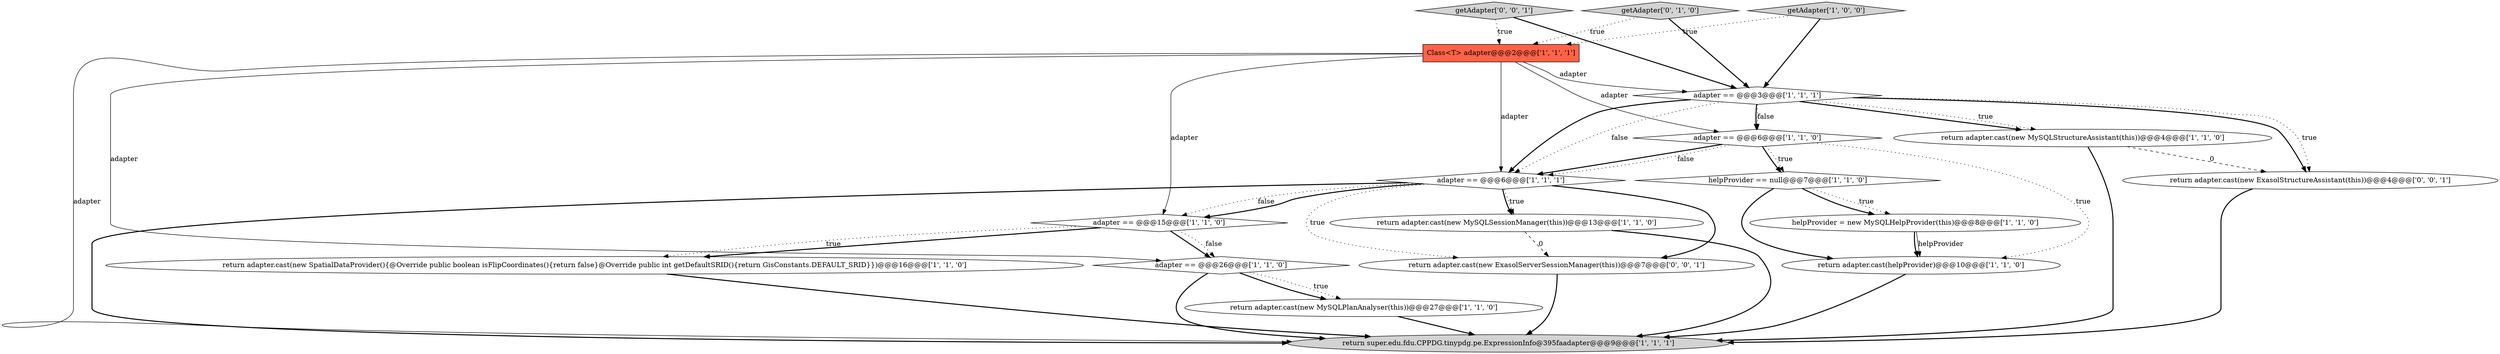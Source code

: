 digraph {
2 [style = filled, label = "return adapter.cast(new MySQLSessionManager(this))@@@13@@@['1', '1', '0']", fillcolor = white, shape = ellipse image = "AAA0AAABBB1BBB"];
17 [style = filled, label = "return adapter.cast(new ExasolServerSessionManager(this))@@@7@@@['0', '0', '1']", fillcolor = white, shape = ellipse image = "AAA0AAABBB3BBB"];
18 [style = filled, label = "getAdapter['0', '0', '1']", fillcolor = lightgray, shape = diamond image = "AAA0AAABBB3BBB"];
4 [style = filled, label = "adapter == @@@15@@@['1', '1', '0']", fillcolor = white, shape = diamond image = "AAA0AAABBB1BBB"];
10 [style = filled, label = "return adapter.cast(helpProvider)@@@10@@@['1', '1', '0']", fillcolor = white, shape = ellipse image = "AAA0AAABBB1BBB"];
8 [style = filled, label = "return adapter.cast(new SpatialDataProvider(){@Override public boolean isFlipCoordinates(){return false}@Override public int getDefaultSRID(){return GisConstants.DEFAULT_SRID}})@@@16@@@['1', '1', '0']", fillcolor = white, shape = ellipse image = "AAA0AAABBB1BBB"];
12 [style = filled, label = "adapter == @@@26@@@['1', '1', '0']", fillcolor = white, shape = diamond image = "AAA0AAABBB1BBB"];
6 [style = filled, label = "helpProvider == null@@@7@@@['1', '1', '0']", fillcolor = white, shape = diamond image = "AAA0AAABBB1BBB"];
14 [style = filled, label = "Class<T> adapter@@@2@@@['1', '1', '1']", fillcolor = tomato, shape = box image = "AAA0AAABBB1BBB"];
5 [style = filled, label = "getAdapter['1', '0', '0']", fillcolor = lightgray, shape = diamond image = "AAA0AAABBB1BBB"];
16 [style = filled, label = "return adapter.cast(new ExasolStructureAssistant(this))@@@4@@@['0', '0', '1']", fillcolor = white, shape = ellipse image = "AAA0AAABBB3BBB"];
7 [style = filled, label = "helpProvider = new MySQLHelpProvider(this)@@@8@@@['1', '1', '0']", fillcolor = white, shape = ellipse image = "AAA0AAABBB1BBB"];
0 [style = filled, label = "return adapter.cast(new MySQLStructureAssistant(this))@@@4@@@['1', '1', '0']", fillcolor = white, shape = ellipse image = "AAA0AAABBB1BBB"];
9 [style = filled, label = "return super.edu.fdu.CPPDG.tinypdg.pe.ExpressionInfo@395faadapter@@@9@@@['1', '1', '1']", fillcolor = lightgray, shape = ellipse image = "AAA0AAABBB1BBB"];
13 [style = filled, label = "return adapter.cast(new MySQLPlanAnalyser(this))@@@27@@@['1', '1', '0']", fillcolor = white, shape = ellipse image = "AAA0AAABBB1BBB"];
15 [style = filled, label = "getAdapter['0', '1', '0']", fillcolor = lightgray, shape = diamond image = "AAA0AAABBB2BBB"];
11 [style = filled, label = "adapter == @@@3@@@['1', '1', '1']", fillcolor = white, shape = diamond image = "AAA0AAABBB1BBB"];
1 [style = filled, label = "adapter == @@@6@@@['1', '1', '1']", fillcolor = white, shape = diamond image = "AAA0AAABBB1BBB"];
3 [style = filled, label = "adapter == @@@6@@@['1', '1', '0']", fillcolor = white, shape = diamond image = "AAA0AAABBB1BBB"];
5->14 [style = dotted, label="true"];
11->3 [style = bold, label=""];
14->3 [style = solid, label="adapter"];
14->11 [style = solid, label="adapter"];
14->4 [style = solid, label="adapter"];
8->9 [style = bold, label=""];
1->9 [style = bold, label=""];
1->4 [style = dotted, label="false"];
6->7 [style = dotted, label="true"];
7->10 [style = bold, label=""];
10->9 [style = bold, label=""];
2->17 [style = dashed, label="0"];
11->0 [style = bold, label=""];
0->9 [style = bold, label=""];
12->13 [style = dotted, label="true"];
11->0 [style = dotted, label="true"];
11->1 [style = bold, label=""];
4->8 [style = bold, label=""];
11->16 [style = bold, label=""];
1->17 [style = dotted, label="true"];
7->10 [style = solid, label="helpProvider"];
3->1 [style = bold, label=""];
4->8 [style = dotted, label="true"];
14->12 [style = solid, label="adapter"];
3->6 [style = bold, label=""];
11->16 [style = dotted, label="true"];
14->1 [style = solid, label="adapter"];
18->14 [style = dotted, label="true"];
3->10 [style = dotted, label="true"];
11->1 [style = dotted, label="false"];
6->10 [style = bold, label=""];
2->9 [style = bold, label=""];
12->9 [style = bold, label=""];
0->16 [style = dashed, label="0"];
11->3 [style = dotted, label="false"];
15->11 [style = bold, label=""];
5->11 [style = bold, label=""];
3->6 [style = dotted, label="true"];
1->17 [style = bold, label=""];
17->9 [style = bold, label=""];
4->12 [style = bold, label=""];
1->4 [style = bold, label=""];
1->2 [style = dotted, label="true"];
12->13 [style = bold, label=""];
3->1 [style = dotted, label="false"];
13->9 [style = bold, label=""];
6->7 [style = bold, label=""];
4->12 [style = dotted, label="false"];
15->14 [style = dotted, label="true"];
14->9 [style = solid, label="adapter"];
1->2 [style = bold, label=""];
18->11 [style = bold, label=""];
16->9 [style = bold, label=""];
}
